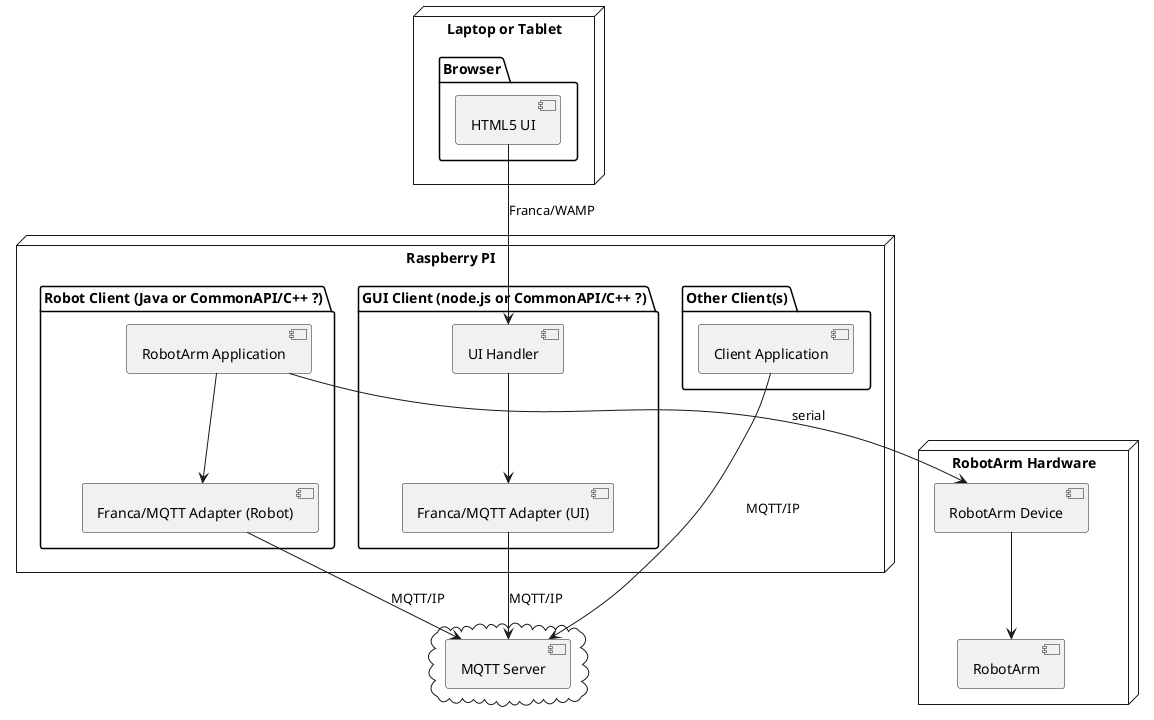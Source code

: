 ' Design of Franca IoT showcase

@startuml


cloud {
	[MQTT Server]
}

node "RobotArm Hardware" {
	[RobotArm Device] --> [RobotArm]
}

node "Raspberry PI" {
	package "GUI Client (node.js or CommonAPI/C++ ?)" {
		[UI Handler] --> [Franca/MQTT Adapter (UI)]
	}
	
	package "Robot Client (Java or CommonAPI/C++ ?)" {
		[RobotArm Application] --> [RobotArm Device] : serial
		[RobotArm Application] --> [Franca/MQTT Adapter (Robot)]
	}
	
	package "Other Client(s)" {
		[Client Application]
	}
	
}

node "Laptop or Tablet" {
	package "Browser" {
		[HTML5 UI]
	}
	
}

[HTML5 UI] --> [UI Handler] : Franca/WAMP

[Franca/MQTT Adapter (UI)] --> [MQTT Server] : MQTT/IP
[Franca/MQTT Adapter (Robot)] --> [MQTT Server] : MQTT/IP
[Client Application] --> [MQTT Server] : MQTT/IP

@enduml
